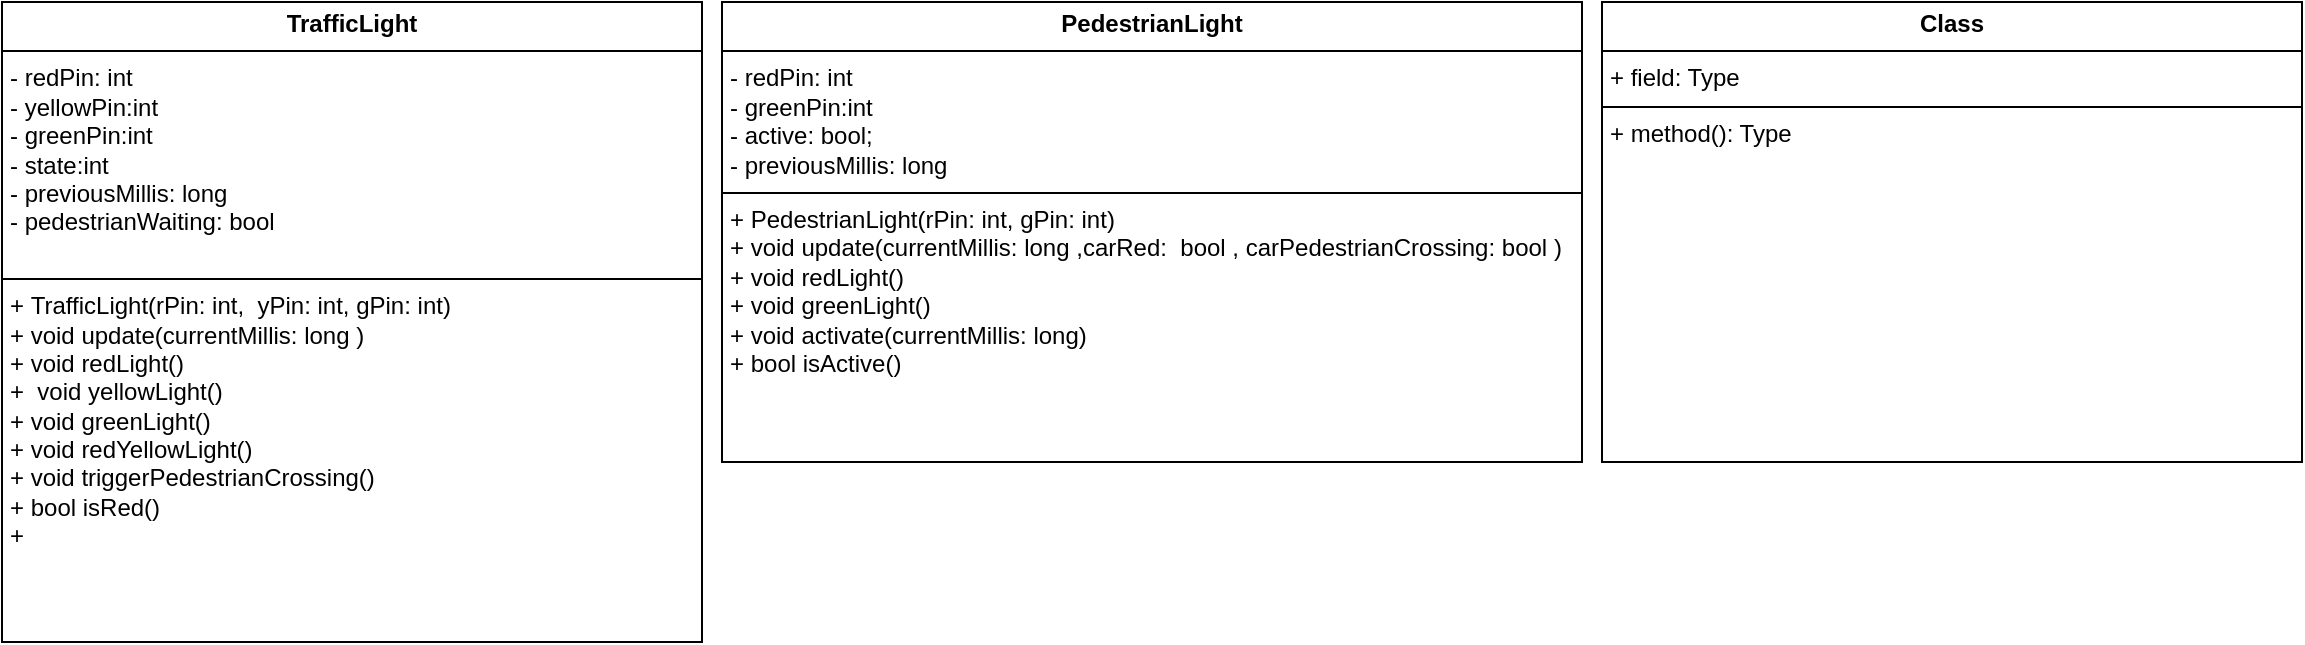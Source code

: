 <mxfile version="24.7.17">
  <diagram name="Page-1" id="AuLvtHYgXzW45lE6DGO0">
    <mxGraphModel dx="2245" dy="746" grid="1" gridSize="10" guides="1" tooltips="1" connect="1" arrows="1" fold="1" page="1" pageScale="1" pageWidth="827" pageHeight="1169" math="0" shadow="0">
      <root>
        <mxCell id="0" />
        <mxCell id="1" parent="0" />
        <mxCell id="_NGp56gemK3SaRamtZ_e-7" value="&lt;p style=&quot;margin:0px;margin-top:4px;text-align:center;&quot;&gt;&lt;b&gt;TrafficLight&lt;/b&gt;&lt;/p&gt;&lt;hr size=&quot;1&quot; style=&quot;border-style:solid;&quot;&gt;&lt;p style=&quot;margin:0px;margin-left:4px;&quot;&gt;-&amp;nbsp;redPin: int&lt;/p&gt;&lt;p style=&quot;margin:0px;margin-left:4px;&quot;&gt;-&amp;nbsp;yellowPin:&lt;span style=&quot;background-color: initial;&quot;&gt;int&lt;/span&gt;&lt;/p&gt;&lt;p style=&quot;margin:0px;margin-left:4px;&quot;&gt;-&amp;nbsp;greenPin:&lt;span style=&quot;background-color: initial;&quot;&gt;int&lt;/span&gt;&lt;/p&gt;&lt;p style=&quot;margin:0px;margin-left:4px;&quot;&gt;-&amp;nbsp;state:&lt;span style=&quot;background-color: initial;&quot;&gt;int&lt;/span&gt;&lt;/p&gt;&lt;p style=&quot;margin:0px;margin-left:4px;&quot;&gt;-&amp;nbsp;previousMillis: long&lt;/p&gt;&lt;p style=&quot;margin:0px;margin-left:4px;&quot;&gt;-&amp;nbsp;pedestrianWaiting: bool&lt;/p&gt;&lt;p style=&quot;margin:0px;margin-left:4px;&quot;&gt;&lt;br&gt;&lt;/p&gt;&lt;hr size=&quot;1&quot; style=&quot;border-style:solid;&quot;&gt;&lt;p style=&quot;margin: 0px 0px 0px 4px;&quot;&gt;+&amp;nbsp;&lt;span style=&quot;background-color: initial; text-align: center;&quot;&gt;TrafficLight(&lt;/span&gt;&lt;span style=&quot;background-color: initial;&quot;&gt;rPin: int,&amp;nbsp;&amp;nbsp;&lt;/span&gt;&lt;span style=&quot;background-color: initial;&quot;&gt;yPin: int, gPin: int&lt;/span&gt;&lt;span style=&quot;background-color: initial; text-align: center;&quot;&gt;)&lt;/span&gt;&lt;/p&gt;&lt;p style=&quot;margin: 0px 0px 0px 4px;&quot;&gt;&lt;span style=&quot;background-color: initial; text-align: center;&quot;&gt;+&amp;nbsp;&lt;/span&gt;&lt;span style=&quot;background-color: initial;&quot;&gt;void update(currentMillis:&amp;nbsp;&lt;/span&gt;&lt;span style=&quot;background-color: initial;&quot;&gt;long&lt;/span&gt;&lt;span style=&quot;background-color: initial;&quot;&gt;&amp;nbsp;)&lt;/span&gt;&lt;/p&gt;&lt;p style=&quot;margin: 0px 0px 0px 4px;&quot;&gt;+ void redLight()&lt;/p&gt;&lt;p style=&quot;margin: 0px 0px 0px 4px;&quot;&gt;+&amp;nbsp;&amp;nbsp;void yellowLight()&lt;/p&gt;&lt;p style=&quot;margin: 0px 0px 0px 4px;&quot;&gt;+&amp;nbsp;void greenLight()&amp;nbsp;&lt;/p&gt;&lt;p style=&quot;margin: 0px 0px 0px 4px;&quot;&gt;+&amp;nbsp;void redYellowLight()&lt;/p&gt;&lt;p style=&quot;margin: 0px 0px 0px 4px;&quot;&gt;+&amp;nbsp;void triggerPedestrianCrossing()&lt;/p&gt;&lt;p style=&quot;margin: 0px 0px 0px 4px;&quot;&gt;+&amp;nbsp;bool isRed()&lt;/p&gt;&lt;p style=&quot;margin: 0px 0px 0px 4px;&quot;&gt;+&amp;nbsp;&lt;/p&gt;&lt;p style=&quot;margin: 0px 0px 0px 4px;&quot;&gt;&lt;br&gt;&lt;/p&gt;&lt;p style=&quot;margin: 0px 0px 0px 4px;&quot;&gt;&lt;br&gt;&lt;/p&gt;" style="verticalAlign=top;align=left;overflow=fill;html=1;whiteSpace=wrap;" vertex="1" parent="1">
          <mxGeometry x="-110" y="160" width="350" height="320" as="geometry" />
        </mxCell>
        <mxCell id="_NGp56gemK3SaRamtZ_e-8" value="&lt;p style=&quot;margin:0px;margin-top:4px;text-align:center;&quot;&gt;&lt;b&gt;PedestrianLight&lt;/b&gt;&lt;br&gt;&lt;/p&gt;&lt;hr size=&quot;1&quot; style=&quot;border-style:solid;&quot;&gt;&lt;p style=&quot;margin:0px;margin-left:4px;&quot;&gt;-&amp;nbsp;redPin: int&lt;br&gt;&lt;/p&gt;&lt;p style=&quot;margin:0px;margin-left:4px;&quot;&gt;-&amp;nbsp;greenPin:&lt;span style=&quot;background-color: initial;&quot;&gt;int&lt;/span&gt;&lt;br&gt;&lt;/p&gt;&lt;p style=&quot;margin:0px;margin-left:4px;&quot;&gt;&lt;span style=&quot;background-color: initial;&quot;&gt;-&amp;nbsp;&lt;/span&gt;&lt;span style=&quot;background-color: initial;&quot;&gt;active: bool;&lt;/span&gt;&lt;/p&gt;&lt;p style=&quot;margin:0px;margin-left:4px;&quot;&gt;&lt;span style=&quot;background-color: initial;&quot;&gt;-&amp;nbsp;&lt;/span&gt;&lt;span style=&quot;background-color: initial;&quot;&gt;previousMillis: long&lt;/span&gt;&lt;/p&gt;&lt;hr size=&quot;1&quot; style=&quot;border-style:solid;&quot;&gt;&lt;p style=&quot;margin:0px;margin-left:4px;&quot;&gt;+ PedestrianLight(rPin: int, gPin: int)&lt;/p&gt;&lt;p style=&quot;margin:0px;margin-left:4px;&quot;&gt;+ void update(currentMillis:&amp;nbsp;&lt;span style=&quot;background-color: initial;&quot;&gt;long&lt;/span&gt;&lt;span style=&quot;background-color: initial;&quot;&gt;&amp;nbsp;&lt;/span&gt;&lt;span style=&quot;background-color: initial;&quot;&gt;,carRed:&amp;nbsp;&lt;/span&gt;&lt;span style=&quot;background-color: initial;&quot;&gt;&amp;nbsp;&lt;/span&gt;&lt;span style=&quot;background-color: initial;&quot;&gt;bool&lt;/span&gt;&lt;span style=&quot;background-color: initial;&quot;&gt;&amp;nbsp;&lt;/span&gt;&lt;span style=&quot;background-color: initial;&quot;&gt;, carPedestrianCrossing:&amp;nbsp;&lt;/span&gt;&lt;span style=&quot;background-color: initial;&quot;&gt;bool&lt;/span&gt;&lt;span style=&quot;background-color: initial;&quot;&gt;&amp;nbsp;&lt;/span&gt;&lt;span style=&quot;background-color: initial;&quot;&gt;)&lt;/span&gt;&lt;/p&gt;&lt;p style=&quot;margin: 0px 0px 0px 4px;&quot;&gt;+ void redLight()&lt;/p&gt;&lt;p style=&quot;margin: 0px 0px 0px 4px;&quot;&gt;+&amp;nbsp;void greenLight()&amp;nbsp;&lt;/p&gt;&lt;p style=&quot;margin: 0px 0px 0px 4px;&quot;&gt;+&amp;nbsp;void activate(currentMillis:&amp;nbsp;&lt;span style=&quot;background-color: initial;&quot;&gt;long&lt;/span&gt;&lt;span style=&quot;background-color: initial;&quot;&gt;)&lt;/span&gt;&lt;/p&gt;&lt;p style=&quot;margin: 0px 0px 0px 4px;&quot;&gt;+ bool isActive()&lt;/p&gt;" style="verticalAlign=top;align=left;overflow=fill;html=1;whiteSpace=wrap;" vertex="1" parent="1">
          <mxGeometry x="250" y="160" width="430" height="230" as="geometry" />
        </mxCell>
        <mxCell id="_NGp56gemK3SaRamtZ_e-9" value="&lt;p style=&quot;margin:0px;margin-top:4px;text-align:center;&quot;&gt;&lt;b&gt;Class&lt;/b&gt;&lt;/p&gt;&lt;hr size=&quot;1&quot; style=&quot;border-style:solid;&quot;/&gt;&lt;p style=&quot;margin:0px;margin-left:4px;&quot;&gt;+ field: Type&lt;/p&gt;&lt;hr size=&quot;1&quot; style=&quot;border-style:solid;&quot;/&gt;&lt;p style=&quot;margin:0px;margin-left:4px;&quot;&gt;+ method(): Type&lt;/p&gt;" style="verticalAlign=top;align=left;overflow=fill;html=1;whiteSpace=wrap;" vertex="1" parent="1">
          <mxGeometry x="690" y="160" width="350" height="230" as="geometry" />
        </mxCell>
      </root>
    </mxGraphModel>
  </diagram>
</mxfile>
